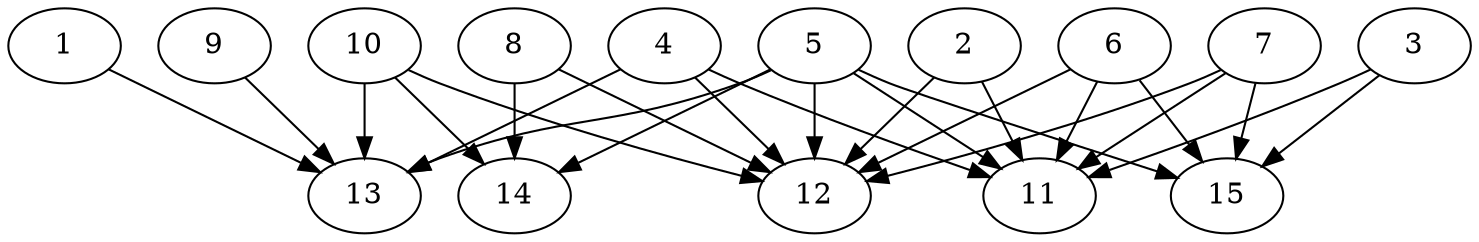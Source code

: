 // DAG automatically generated by daggen at Thu Oct  3 13:59:26 2019
// ./daggen --dot -n 15 --ccr 0.3 --fat 0.9 --regular 0.5 --density 0.7 --mindata 5242880 --maxdata 52428800 
digraph G {
  1 [size="42001067", alpha="0.15", expect_size="12600320"] 
  1 -> 13 [size ="12600320"]
  2 [size="138895360", alpha="0.12", expect_size="41668608"] 
  2 -> 11 [size ="41668608"]
  2 -> 12 [size ="41668608"]
  3 [size="23391573", alpha="0.16", expect_size="7017472"] 
  3 -> 11 [size ="7017472"]
  3 -> 15 [size ="7017472"]
  4 [size="64563200", alpha="0.20", expect_size="19368960"] 
  4 -> 11 [size ="19368960"]
  4 -> 12 [size ="19368960"]
  4 -> 13 [size ="19368960"]
  5 [size="61095253", alpha="0.09", expect_size="18328576"] 
  5 -> 11 [size ="18328576"]
  5 -> 12 [size ="18328576"]
  5 -> 13 [size ="18328576"]
  5 -> 14 [size ="18328576"]
  5 -> 15 [size ="18328576"]
  6 [size="159238827", alpha="0.03", expect_size="47771648"] 
  6 -> 11 [size ="47771648"]
  6 -> 12 [size ="47771648"]
  6 -> 15 [size ="47771648"]
  7 [size="152780800", alpha="0.05", expect_size="45834240"] 
  7 -> 11 [size ="45834240"]
  7 -> 12 [size ="45834240"]
  7 -> 15 [size ="45834240"]
  8 [size="125617493", alpha="0.08", expect_size="37685248"] 
  8 -> 12 [size ="37685248"]
  8 -> 14 [size ="37685248"]
  9 [size="134109867", alpha="0.04", expect_size="40232960"] 
  9 -> 13 [size ="40232960"]
  10 [size="28453547", alpha="0.13", expect_size="8536064"] 
  10 -> 12 [size ="8536064"]
  10 -> 13 [size ="8536064"]
  10 -> 14 [size ="8536064"]
  11 [size="139758933", alpha="0.09", expect_size="41927680"] 
  12 [size="98635093", alpha="0.10", expect_size="29590528"] 
  13 [size="32064853", alpha="0.16", expect_size="9619456"] 
  14 [size="156180480", alpha="0.15", expect_size="46854144"] 
  15 [size="154668373", alpha="0.16", expect_size="46400512"] 
}
